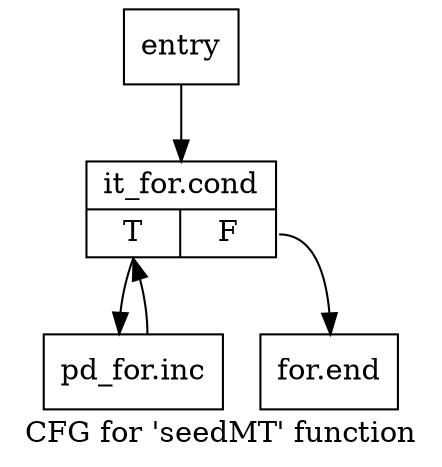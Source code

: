 digraph "CFG for 'seedMT' function" {
	label="CFG for 'seedMT' function";

	Node0xf7d670 [shape=record,label="{entry}"];
	Node0xf7d670 -> Node0xf7d6c0;
	Node0xf7d6c0 [shape=record,label="{it_for.cond|{<s0>T|<s1>F}}"];
	Node0xf7d6c0:s0 -> Node0xf7d710;
	Node0xf7d6c0:s1 -> Node0xf7d760;
	Node0xf7d710 [shape=record,label="{pd_for.inc}"];
	Node0xf7d710 -> Node0xf7d6c0;
	Node0xf7d760 [shape=record,label="{for.end}"];
}
